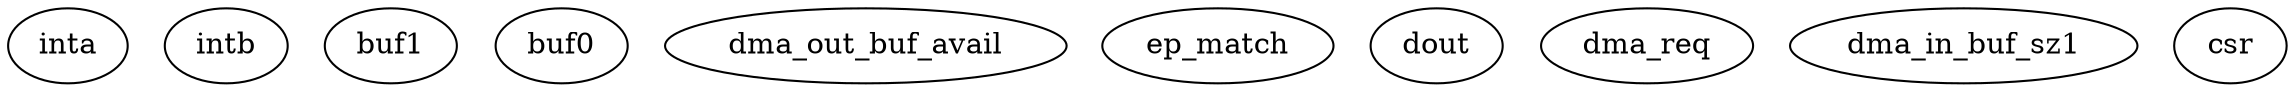 strict digraph "" {
	inta;
	intb;
	buf1;
	buf0;
	dma_out_buf_avail;
	ep_match;
	dout;
	dma_req;
	dma_in_buf_sz1;
	csr;
}
